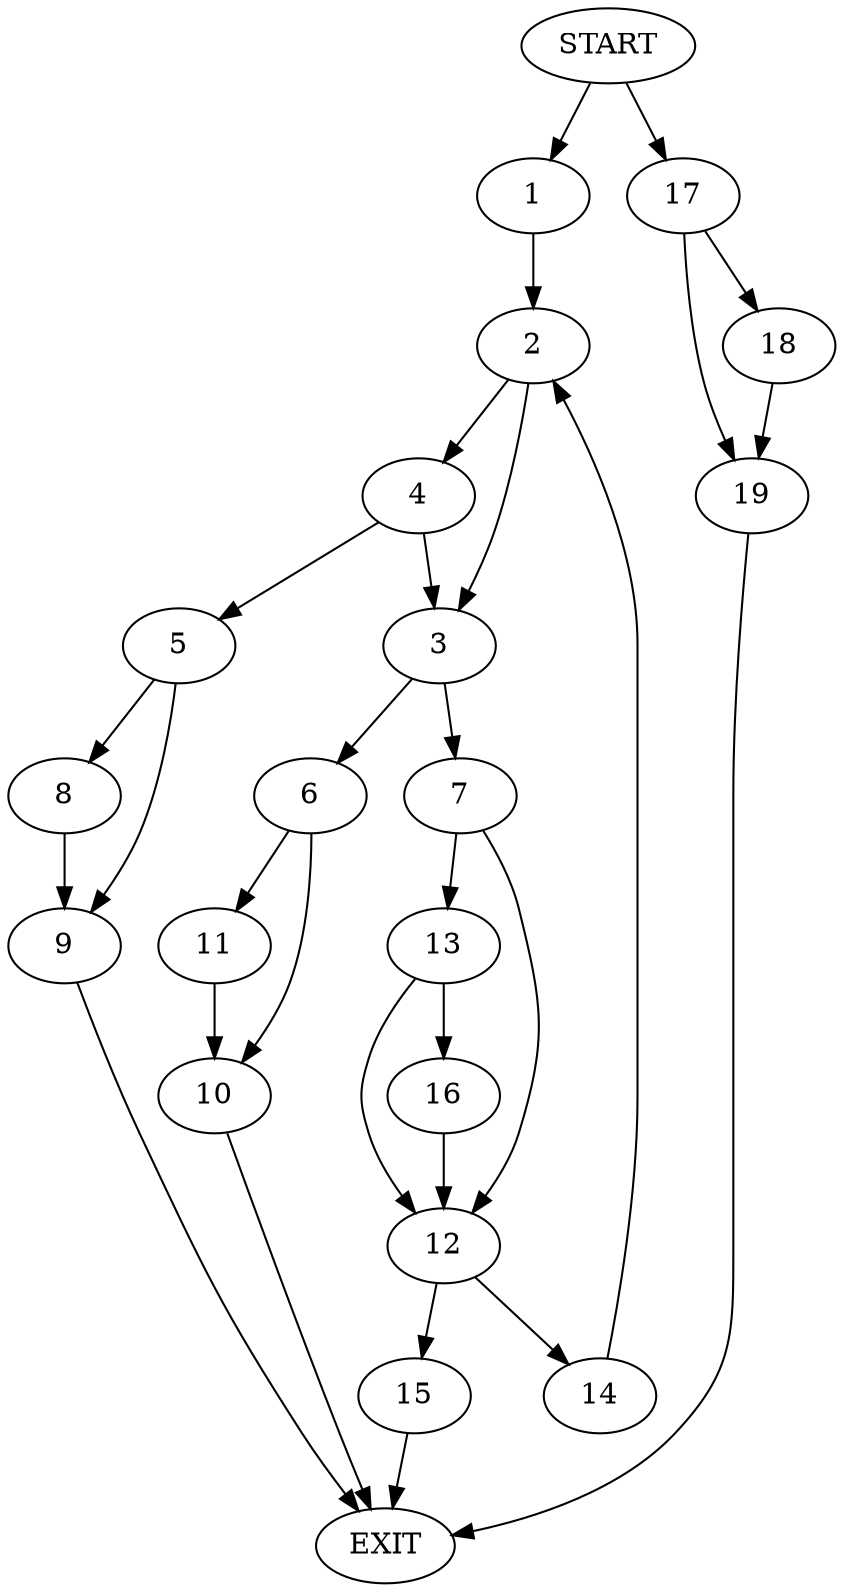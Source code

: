 digraph {
0 [label="START"]
20 [label="EXIT"]
0 -> 1
1 -> 2
2 -> 3
2 -> 4
4 -> 5
4 -> 3
3 -> 6
3 -> 7
5 -> 8
5 -> 9
8 -> 9
9 -> 20
6 -> 10
6 -> 11
7 -> 12
7 -> 13
11 -> 10
10 -> 20
12 -> 14
12 -> 15
13 -> 12
13 -> 16
16 -> 12
14 -> 2
15 -> 20
0 -> 17
17 -> 18
17 -> 19
18 -> 19
19 -> 20
}
